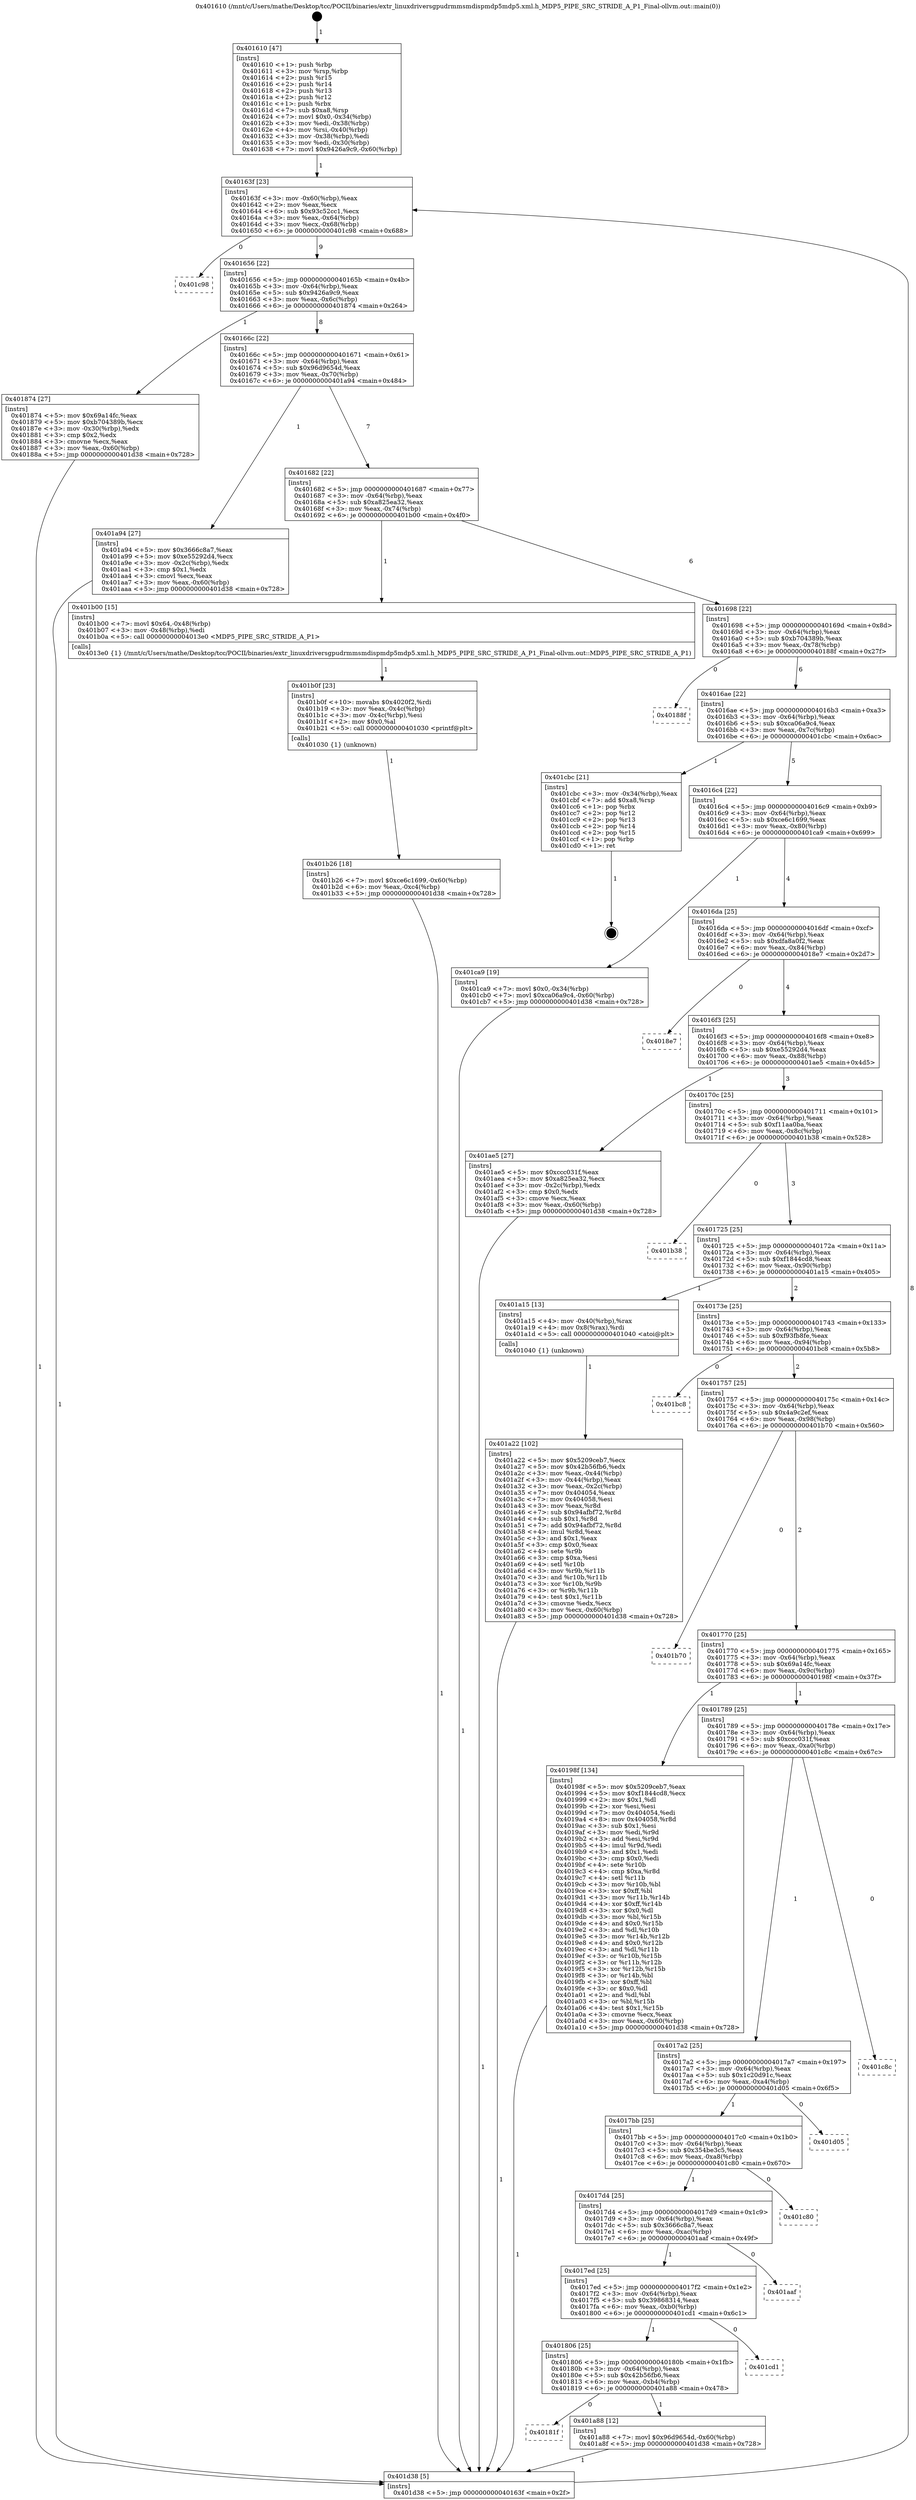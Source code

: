 digraph "0x401610" {
  label = "0x401610 (/mnt/c/Users/mathe/Desktop/tcc/POCII/binaries/extr_linuxdriversgpudrmmsmdispmdp5mdp5.xml.h_MDP5_PIPE_SRC_STRIDE_A_P1_Final-ollvm.out::main(0))"
  labelloc = "t"
  node[shape=record]

  Entry [label="",width=0.3,height=0.3,shape=circle,fillcolor=black,style=filled]
  "0x40163f" [label="{
     0x40163f [23]\l
     | [instrs]\l
     &nbsp;&nbsp;0x40163f \<+3\>: mov -0x60(%rbp),%eax\l
     &nbsp;&nbsp;0x401642 \<+2\>: mov %eax,%ecx\l
     &nbsp;&nbsp;0x401644 \<+6\>: sub $0x93c52cc1,%ecx\l
     &nbsp;&nbsp;0x40164a \<+3\>: mov %eax,-0x64(%rbp)\l
     &nbsp;&nbsp;0x40164d \<+3\>: mov %ecx,-0x68(%rbp)\l
     &nbsp;&nbsp;0x401650 \<+6\>: je 0000000000401c98 \<main+0x688\>\l
  }"]
  "0x401c98" [label="{
     0x401c98\l
  }", style=dashed]
  "0x401656" [label="{
     0x401656 [22]\l
     | [instrs]\l
     &nbsp;&nbsp;0x401656 \<+5\>: jmp 000000000040165b \<main+0x4b\>\l
     &nbsp;&nbsp;0x40165b \<+3\>: mov -0x64(%rbp),%eax\l
     &nbsp;&nbsp;0x40165e \<+5\>: sub $0x9426a9c9,%eax\l
     &nbsp;&nbsp;0x401663 \<+3\>: mov %eax,-0x6c(%rbp)\l
     &nbsp;&nbsp;0x401666 \<+6\>: je 0000000000401874 \<main+0x264\>\l
  }"]
  Exit [label="",width=0.3,height=0.3,shape=circle,fillcolor=black,style=filled,peripheries=2]
  "0x401874" [label="{
     0x401874 [27]\l
     | [instrs]\l
     &nbsp;&nbsp;0x401874 \<+5\>: mov $0x69a14fc,%eax\l
     &nbsp;&nbsp;0x401879 \<+5\>: mov $0xb704389b,%ecx\l
     &nbsp;&nbsp;0x40187e \<+3\>: mov -0x30(%rbp),%edx\l
     &nbsp;&nbsp;0x401881 \<+3\>: cmp $0x2,%edx\l
     &nbsp;&nbsp;0x401884 \<+3\>: cmovne %ecx,%eax\l
     &nbsp;&nbsp;0x401887 \<+3\>: mov %eax,-0x60(%rbp)\l
     &nbsp;&nbsp;0x40188a \<+5\>: jmp 0000000000401d38 \<main+0x728\>\l
  }"]
  "0x40166c" [label="{
     0x40166c [22]\l
     | [instrs]\l
     &nbsp;&nbsp;0x40166c \<+5\>: jmp 0000000000401671 \<main+0x61\>\l
     &nbsp;&nbsp;0x401671 \<+3\>: mov -0x64(%rbp),%eax\l
     &nbsp;&nbsp;0x401674 \<+5\>: sub $0x96d9654d,%eax\l
     &nbsp;&nbsp;0x401679 \<+3\>: mov %eax,-0x70(%rbp)\l
     &nbsp;&nbsp;0x40167c \<+6\>: je 0000000000401a94 \<main+0x484\>\l
  }"]
  "0x401d38" [label="{
     0x401d38 [5]\l
     | [instrs]\l
     &nbsp;&nbsp;0x401d38 \<+5\>: jmp 000000000040163f \<main+0x2f\>\l
  }"]
  "0x401610" [label="{
     0x401610 [47]\l
     | [instrs]\l
     &nbsp;&nbsp;0x401610 \<+1\>: push %rbp\l
     &nbsp;&nbsp;0x401611 \<+3\>: mov %rsp,%rbp\l
     &nbsp;&nbsp;0x401614 \<+2\>: push %r15\l
     &nbsp;&nbsp;0x401616 \<+2\>: push %r14\l
     &nbsp;&nbsp;0x401618 \<+2\>: push %r13\l
     &nbsp;&nbsp;0x40161a \<+2\>: push %r12\l
     &nbsp;&nbsp;0x40161c \<+1\>: push %rbx\l
     &nbsp;&nbsp;0x40161d \<+7\>: sub $0xa8,%rsp\l
     &nbsp;&nbsp;0x401624 \<+7\>: movl $0x0,-0x34(%rbp)\l
     &nbsp;&nbsp;0x40162b \<+3\>: mov %edi,-0x38(%rbp)\l
     &nbsp;&nbsp;0x40162e \<+4\>: mov %rsi,-0x40(%rbp)\l
     &nbsp;&nbsp;0x401632 \<+3\>: mov -0x38(%rbp),%edi\l
     &nbsp;&nbsp;0x401635 \<+3\>: mov %edi,-0x30(%rbp)\l
     &nbsp;&nbsp;0x401638 \<+7\>: movl $0x9426a9c9,-0x60(%rbp)\l
  }"]
  "0x401b26" [label="{
     0x401b26 [18]\l
     | [instrs]\l
     &nbsp;&nbsp;0x401b26 \<+7\>: movl $0xce6c1699,-0x60(%rbp)\l
     &nbsp;&nbsp;0x401b2d \<+6\>: mov %eax,-0xc4(%rbp)\l
     &nbsp;&nbsp;0x401b33 \<+5\>: jmp 0000000000401d38 \<main+0x728\>\l
  }"]
  "0x401a94" [label="{
     0x401a94 [27]\l
     | [instrs]\l
     &nbsp;&nbsp;0x401a94 \<+5\>: mov $0x3666c8a7,%eax\l
     &nbsp;&nbsp;0x401a99 \<+5\>: mov $0xe55292d4,%ecx\l
     &nbsp;&nbsp;0x401a9e \<+3\>: mov -0x2c(%rbp),%edx\l
     &nbsp;&nbsp;0x401aa1 \<+3\>: cmp $0x1,%edx\l
     &nbsp;&nbsp;0x401aa4 \<+3\>: cmovl %ecx,%eax\l
     &nbsp;&nbsp;0x401aa7 \<+3\>: mov %eax,-0x60(%rbp)\l
     &nbsp;&nbsp;0x401aaa \<+5\>: jmp 0000000000401d38 \<main+0x728\>\l
  }"]
  "0x401682" [label="{
     0x401682 [22]\l
     | [instrs]\l
     &nbsp;&nbsp;0x401682 \<+5\>: jmp 0000000000401687 \<main+0x77\>\l
     &nbsp;&nbsp;0x401687 \<+3\>: mov -0x64(%rbp),%eax\l
     &nbsp;&nbsp;0x40168a \<+5\>: sub $0xa825ea32,%eax\l
     &nbsp;&nbsp;0x40168f \<+3\>: mov %eax,-0x74(%rbp)\l
     &nbsp;&nbsp;0x401692 \<+6\>: je 0000000000401b00 \<main+0x4f0\>\l
  }"]
  "0x401b0f" [label="{
     0x401b0f [23]\l
     | [instrs]\l
     &nbsp;&nbsp;0x401b0f \<+10\>: movabs $0x4020f2,%rdi\l
     &nbsp;&nbsp;0x401b19 \<+3\>: mov %eax,-0x4c(%rbp)\l
     &nbsp;&nbsp;0x401b1c \<+3\>: mov -0x4c(%rbp),%esi\l
     &nbsp;&nbsp;0x401b1f \<+2\>: mov $0x0,%al\l
     &nbsp;&nbsp;0x401b21 \<+5\>: call 0000000000401030 \<printf@plt\>\l
     | [calls]\l
     &nbsp;&nbsp;0x401030 \{1\} (unknown)\l
  }"]
  "0x401b00" [label="{
     0x401b00 [15]\l
     | [instrs]\l
     &nbsp;&nbsp;0x401b00 \<+7\>: movl $0x64,-0x48(%rbp)\l
     &nbsp;&nbsp;0x401b07 \<+3\>: mov -0x48(%rbp),%edi\l
     &nbsp;&nbsp;0x401b0a \<+5\>: call 00000000004013e0 \<MDP5_PIPE_SRC_STRIDE_A_P1\>\l
     | [calls]\l
     &nbsp;&nbsp;0x4013e0 \{1\} (/mnt/c/Users/mathe/Desktop/tcc/POCII/binaries/extr_linuxdriversgpudrmmsmdispmdp5mdp5.xml.h_MDP5_PIPE_SRC_STRIDE_A_P1_Final-ollvm.out::MDP5_PIPE_SRC_STRIDE_A_P1)\l
  }"]
  "0x401698" [label="{
     0x401698 [22]\l
     | [instrs]\l
     &nbsp;&nbsp;0x401698 \<+5\>: jmp 000000000040169d \<main+0x8d\>\l
     &nbsp;&nbsp;0x40169d \<+3\>: mov -0x64(%rbp),%eax\l
     &nbsp;&nbsp;0x4016a0 \<+5\>: sub $0xb704389b,%eax\l
     &nbsp;&nbsp;0x4016a5 \<+3\>: mov %eax,-0x78(%rbp)\l
     &nbsp;&nbsp;0x4016a8 \<+6\>: je 000000000040188f \<main+0x27f\>\l
  }"]
  "0x40181f" [label="{
     0x40181f\l
  }", style=dashed]
  "0x40188f" [label="{
     0x40188f\l
  }", style=dashed]
  "0x4016ae" [label="{
     0x4016ae [22]\l
     | [instrs]\l
     &nbsp;&nbsp;0x4016ae \<+5\>: jmp 00000000004016b3 \<main+0xa3\>\l
     &nbsp;&nbsp;0x4016b3 \<+3\>: mov -0x64(%rbp),%eax\l
     &nbsp;&nbsp;0x4016b6 \<+5\>: sub $0xca06a9c4,%eax\l
     &nbsp;&nbsp;0x4016bb \<+3\>: mov %eax,-0x7c(%rbp)\l
     &nbsp;&nbsp;0x4016be \<+6\>: je 0000000000401cbc \<main+0x6ac\>\l
  }"]
  "0x401a88" [label="{
     0x401a88 [12]\l
     | [instrs]\l
     &nbsp;&nbsp;0x401a88 \<+7\>: movl $0x96d9654d,-0x60(%rbp)\l
     &nbsp;&nbsp;0x401a8f \<+5\>: jmp 0000000000401d38 \<main+0x728\>\l
  }"]
  "0x401cbc" [label="{
     0x401cbc [21]\l
     | [instrs]\l
     &nbsp;&nbsp;0x401cbc \<+3\>: mov -0x34(%rbp),%eax\l
     &nbsp;&nbsp;0x401cbf \<+7\>: add $0xa8,%rsp\l
     &nbsp;&nbsp;0x401cc6 \<+1\>: pop %rbx\l
     &nbsp;&nbsp;0x401cc7 \<+2\>: pop %r12\l
     &nbsp;&nbsp;0x401cc9 \<+2\>: pop %r13\l
     &nbsp;&nbsp;0x401ccb \<+2\>: pop %r14\l
     &nbsp;&nbsp;0x401ccd \<+2\>: pop %r15\l
     &nbsp;&nbsp;0x401ccf \<+1\>: pop %rbp\l
     &nbsp;&nbsp;0x401cd0 \<+1\>: ret\l
  }"]
  "0x4016c4" [label="{
     0x4016c4 [22]\l
     | [instrs]\l
     &nbsp;&nbsp;0x4016c4 \<+5\>: jmp 00000000004016c9 \<main+0xb9\>\l
     &nbsp;&nbsp;0x4016c9 \<+3\>: mov -0x64(%rbp),%eax\l
     &nbsp;&nbsp;0x4016cc \<+5\>: sub $0xce6c1699,%eax\l
     &nbsp;&nbsp;0x4016d1 \<+3\>: mov %eax,-0x80(%rbp)\l
     &nbsp;&nbsp;0x4016d4 \<+6\>: je 0000000000401ca9 \<main+0x699\>\l
  }"]
  "0x401806" [label="{
     0x401806 [25]\l
     | [instrs]\l
     &nbsp;&nbsp;0x401806 \<+5\>: jmp 000000000040180b \<main+0x1fb\>\l
     &nbsp;&nbsp;0x40180b \<+3\>: mov -0x64(%rbp),%eax\l
     &nbsp;&nbsp;0x40180e \<+5\>: sub $0x42b56fb6,%eax\l
     &nbsp;&nbsp;0x401813 \<+6\>: mov %eax,-0xb4(%rbp)\l
     &nbsp;&nbsp;0x401819 \<+6\>: je 0000000000401a88 \<main+0x478\>\l
  }"]
  "0x401ca9" [label="{
     0x401ca9 [19]\l
     | [instrs]\l
     &nbsp;&nbsp;0x401ca9 \<+7\>: movl $0x0,-0x34(%rbp)\l
     &nbsp;&nbsp;0x401cb0 \<+7\>: movl $0xca06a9c4,-0x60(%rbp)\l
     &nbsp;&nbsp;0x401cb7 \<+5\>: jmp 0000000000401d38 \<main+0x728\>\l
  }"]
  "0x4016da" [label="{
     0x4016da [25]\l
     | [instrs]\l
     &nbsp;&nbsp;0x4016da \<+5\>: jmp 00000000004016df \<main+0xcf\>\l
     &nbsp;&nbsp;0x4016df \<+3\>: mov -0x64(%rbp),%eax\l
     &nbsp;&nbsp;0x4016e2 \<+5\>: sub $0xdfa8a0f2,%eax\l
     &nbsp;&nbsp;0x4016e7 \<+6\>: mov %eax,-0x84(%rbp)\l
     &nbsp;&nbsp;0x4016ed \<+6\>: je 00000000004018e7 \<main+0x2d7\>\l
  }"]
  "0x401cd1" [label="{
     0x401cd1\l
  }", style=dashed]
  "0x4018e7" [label="{
     0x4018e7\l
  }", style=dashed]
  "0x4016f3" [label="{
     0x4016f3 [25]\l
     | [instrs]\l
     &nbsp;&nbsp;0x4016f3 \<+5\>: jmp 00000000004016f8 \<main+0xe8\>\l
     &nbsp;&nbsp;0x4016f8 \<+3\>: mov -0x64(%rbp),%eax\l
     &nbsp;&nbsp;0x4016fb \<+5\>: sub $0xe55292d4,%eax\l
     &nbsp;&nbsp;0x401700 \<+6\>: mov %eax,-0x88(%rbp)\l
     &nbsp;&nbsp;0x401706 \<+6\>: je 0000000000401ae5 \<main+0x4d5\>\l
  }"]
  "0x4017ed" [label="{
     0x4017ed [25]\l
     | [instrs]\l
     &nbsp;&nbsp;0x4017ed \<+5\>: jmp 00000000004017f2 \<main+0x1e2\>\l
     &nbsp;&nbsp;0x4017f2 \<+3\>: mov -0x64(%rbp),%eax\l
     &nbsp;&nbsp;0x4017f5 \<+5\>: sub $0x39868314,%eax\l
     &nbsp;&nbsp;0x4017fa \<+6\>: mov %eax,-0xb0(%rbp)\l
     &nbsp;&nbsp;0x401800 \<+6\>: je 0000000000401cd1 \<main+0x6c1\>\l
  }"]
  "0x401ae5" [label="{
     0x401ae5 [27]\l
     | [instrs]\l
     &nbsp;&nbsp;0x401ae5 \<+5\>: mov $0xccc031f,%eax\l
     &nbsp;&nbsp;0x401aea \<+5\>: mov $0xa825ea32,%ecx\l
     &nbsp;&nbsp;0x401aef \<+3\>: mov -0x2c(%rbp),%edx\l
     &nbsp;&nbsp;0x401af2 \<+3\>: cmp $0x0,%edx\l
     &nbsp;&nbsp;0x401af5 \<+3\>: cmove %ecx,%eax\l
     &nbsp;&nbsp;0x401af8 \<+3\>: mov %eax,-0x60(%rbp)\l
     &nbsp;&nbsp;0x401afb \<+5\>: jmp 0000000000401d38 \<main+0x728\>\l
  }"]
  "0x40170c" [label="{
     0x40170c [25]\l
     | [instrs]\l
     &nbsp;&nbsp;0x40170c \<+5\>: jmp 0000000000401711 \<main+0x101\>\l
     &nbsp;&nbsp;0x401711 \<+3\>: mov -0x64(%rbp),%eax\l
     &nbsp;&nbsp;0x401714 \<+5\>: sub $0xf11aa0ba,%eax\l
     &nbsp;&nbsp;0x401719 \<+6\>: mov %eax,-0x8c(%rbp)\l
     &nbsp;&nbsp;0x40171f \<+6\>: je 0000000000401b38 \<main+0x528\>\l
  }"]
  "0x401aaf" [label="{
     0x401aaf\l
  }", style=dashed]
  "0x401b38" [label="{
     0x401b38\l
  }", style=dashed]
  "0x401725" [label="{
     0x401725 [25]\l
     | [instrs]\l
     &nbsp;&nbsp;0x401725 \<+5\>: jmp 000000000040172a \<main+0x11a\>\l
     &nbsp;&nbsp;0x40172a \<+3\>: mov -0x64(%rbp),%eax\l
     &nbsp;&nbsp;0x40172d \<+5\>: sub $0xf1844cd8,%eax\l
     &nbsp;&nbsp;0x401732 \<+6\>: mov %eax,-0x90(%rbp)\l
     &nbsp;&nbsp;0x401738 \<+6\>: je 0000000000401a15 \<main+0x405\>\l
  }"]
  "0x4017d4" [label="{
     0x4017d4 [25]\l
     | [instrs]\l
     &nbsp;&nbsp;0x4017d4 \<+5\>: jmp 00000000004017d9 \<main+0x1c9\>\l
     &nbsp;&nbsp;0x4017d9 \<+3\>: mov -0x64(%rbp),%eax\l
     &nbsp;&nbsp;0x4017dc \<+5\>: sub $0x3666c8a7,%eax\l
     &nbsp;&nbsp;0x4017e1 \<+6\>: mov %eax,-0xac(%rbp)\l
     &nbsp;&nbsp;0x4017e7 \<+6\>: je 0000000000401aaf \<main+0x49f\>\l
  }"]
  "0x401a15" [label="{
     0x401a15 [13]\l
     | [instrs]\l
     &nbsp;&nbsp;0x401a15 \<+4\>: mov -0x40(%rbp),%rax\l
     &nbsp;&nbsp;0x401a19 \<+4\>: mov 0x8(%rax),%rdi\l
     &nbsp;&nbsp;0x401a1d \<+5\>: call 0000000000401040 \<atoi@plt\>\l
     | [calls]\l
     &nbsp;&nbsp;0x401040 \{1\} (unknown)\l
  }"]
  "0x40173e" [label="{
     0x40173e [25]\l
     | [instrs]\l
     &nbsp;&nbsp;0x40173e \<+5\>: jmp 0000000000401743 \<main+0x133\>\l
     &nbsp;&nbsp;0x401743 \<+3\>: mov -0x64(%rbp),%eax\l
     &nbsp;&nbsp;0x401746 \<+5\>: sub $0xf93fb8fe,%eax\l
     &nbsp;&nbsp;0x40174b \<+6\>: mov %eax,-0x94(%rbp)\l
     &nbsp;&nbsp;0x401751 \<+6\>: je 0000000000401bc8 \<main+0x5b8\>\l
  }"]
  "0x401c80" [label="{
     0x401c80\l
  }", style=dashed]
  "0x401bc8" [label="{
     0x401bc8\l
  }", style=dashed]
  "0x401757" [label="{
     0x401757 [25]\l
     | [instrs]\l
     &nbsp;&nbsp;0x401757 \<+5\>: jmp 000000000040175c \<main+0x14c\>\l
     &nbsp;&nbsp;0x40175c \<+3\>: mov -0x64(%rbp),%eax\l
     &nbsp;&nbsp;0x40175f \<+5\>: sub $0x4a9c2ef,%eax\l
     &nbsp;&nbsp;0x401764 \<+6\>: mov %eax,-0x98(%rbp)\l
     &nbsp;&nbsp;0x40176a \<+6\>: je 0000000000401b70 \<main+0x560\>\l
  }"]
  "0x4017bb" [label="{
     0x4017bb [25]\l
     | [instrs]\l
     &nbsp;&nbsp;0x4017bb \<+5\>: jmp 00000000004017c0 \<main+0x1b0\>\l
     &nbsp;&nbsp;0x4017c0 \<+3\>: mov -0x64(%rbp),%eax\l
     &nbsp;&nbsp;0x4017c3 \<+5\>: sub $0x354be3c5,%eax\l
     &nbsp;&nbsp;0x4017c8 \<+6\>: mov %eax,-0xa8(%rbp)\l
     &nbsp;&nbsp;0x4017ce \<+6\>: je 0000000000401c80 \<main+0x670\>\l
  }"]
  "0x401b70" [label="{
     0x401b70\l
  }", style=dashed]
  "0x401770" [label="{
     0x401770 [25]\l
     | [instrs]\l
     &nbsp;&nbsp;0x401770 \<+5\>: jmp 0000000000401775 \<main+0x165\>\l
     &nbsp;&nbsp;0x401775 \<+3\>: mov -0x64(%rbp),%eax\l
     &nbsp;&nbsp;0x401778 \<+5\>: sub $0x69a14fc,%eax\l
     &nbsp;&nbsp;0x40177d \<+6\>: mov %eax,-0x9c(%rbp)\l
     &nbsp;&nbsp;0x401783 \<+6\>: je 000000000040198f \<main+0x37f\>\l
  }"]
  "0x401d05" [label="{
     0x401d05\l
  }", style=dashed]
  "0x40198f" [label="{
     0x40198f [134]\l
     | [instrs]\l
     &nbsp;&nbsp;0x40198f \<+5\>: mov $0x5209ceb7,%eax\l
     &nbsp;&nbsp;0x401994 \<+5\>: mov $0xf1844cd8,%ecx\l
     &nbsp;&nbsp;0x401999 \<+2\>: mov $0x1,%dl\l
     &nbsp;&nbsp;0x40199b \<+2\>: xor %esi,%esi\l
     &nbsp;&nbsp;0x40199d \<+7\>: mov 0x404054,%edi\l
     &nbsp;&nbsp;0x4019a4 \<+8\>: mov 0x404058,%r8d\l
     &nbsp;&nbsp;0x4019ac \<+3\>: sub $0x1,%esi\l
     &nbsp;&nbsp;0x4019af \<+3\>: mov %edi,%r9d\l
     &nbsp;&nbsp;0x4019b2 \<+3\>: add %esi,%r9d\l
     &nbsp;&nbsp;0x4019b5 \<+4\>: imul %r9d,%edi\l
     &nbsp;&nbsp;0x4019b9 \<+3\>: and $0x1,%edi\l
     &nbsp;&nbsp;0x4019bc \<+3\>: cmp $0x0,%edi\l
     &nbsp;&nbsp;0x4019bf \<+4\>: sete %r10b\l
     &nbsp;&nbsp;0x4019c3 \<+4\>: cmp $0xa,%r8d\l
     &nbsp;&nbsp;0x4019c7 \<+4\>: setl %r11b\l
     &nbsp;&nbsp;0x4019cb \<+3\>: mov %r10b,%bl\l
     &nbsp;&nbsp;0x4019ce \<+3\>: xor $0xff,%bl\l
     &nbsp;&nbsp;0x4019d1 \<+3\>: mov %r11b,%r14b\l
     &nbsp;&nbsp;0x4019d4 \<+4\>: xor $0xff,%r14b\l
     &nbsp;&nbsp;0x4019d8 \<+3\>: xor $0x0,%dl\l
     &nbsp;&nbsp;0x4019db \<+3\>: mov %bl,%r15b\l
     &nbsp;&nbsp;0x4019de \<+4\>: and $0x0,%r15b\l
     &nbsp;&nbsp;0x4019e2 \<+3\>: and %dl,%r10b\l
     &nbsp;&nbsp;0x4019e5 \<+3\>: mov %r14b,%r12b\l
     &nbsp;&nbsp;0x4019e8 \<+4\>: and $0x0,%r12b\l
     &nbsp;&nbsp;0x4019ec \<+3\>: and %dl,%r11b\l
     &nbsp;&nbsp;0x4019ef \<+3\>: or %r10b,%r15b\l
     &nbsp;&nbsp;0x4019f2 \<+3\>: or %r11b,%r12b\l
     &nbsp;&nbsp;0x4019f5 \<+3\>: xor %r12b,%r15b\l
     &nbsp;&nbsp;0x4019f8 \<+3\>: or %r14b,%bl\l
     &nbsp;&nbsp;0x4019fb \<+3\>: xor $0xff,%bl\l
     &nbsp;&nbsp;0x4019fe \<+3\>: or $0x0,%dl\l
     &nbsp;&nbsp;0x401a01 \<+2\>: and %dl,%bl\l
     &nbsp;&nbsp;0x401a03 \<+3\>: or %bl,%r15b\l
     &nbsp;&nbsp;0x401a06 \<+4\>: test $0x1,%r15b\l
     &nbsp;&nbsp;0x401a0a \<+3\>: cmovne %ecx,%eax\l
     &nbsp;&nbsp;0x401a0d \<+3\>: mov %eax,-0x60(%rbp)\l
     &nbsp;&nbsp;0x401a10 \<+5\>: jmp 0000000000401d38 \<main+0x728\>\l
  }"]
  "0x401789" [label="{
     0x401789 [25]\l
     | [instrs]\l
     &nbsp;&nbsp;0x401789 \<+5\>: jmp 000000000040178e \<main+0x17e\>\l
     &nbsp;&nbsp;0x40178e \<+3\>: mov -0x64(%rbp),%eax\l
     &nbsp;&nbsp;0x401791 \<+5\>: sub $0xccc031f,%eax\l
     &nbsp;&nbsp;0x401796 \<+6\>: mov %eax,-0xa0(%rbp)\l
     &nbsp;&nbsp;0x40179c \<+6\>: je 0000000000401c8c \<main+0x67c\>\l
  }"]
  "0x401a22" [label="{
     0x401a22 [102]\l
     | [instrs]\l
     &nbsp;&nbsp;0x401a22 \<+5\>: mov $0x5209ceb7,%ecx\l
     &nbsp;&nbsp;0x401a27 \<+5\>: mov $0x42b56fb6,%edx\l
     &nbsp;&nbsp;0x401a2c \<+3\>: mov %eax,-0x44(%rbp)\l
     &nbsp;&nbsp;0x401a2f \<+3\>: mov -0x44(%rbp),%eax\l
     &nbsp;&nbsp;0x401a32 \<+3\>: mov %eax,-0x2c(%rbp)\l
     &nbsp;&nbsp;0x401a35 \<+7\>: mov 0x404054,%eax\l
     &nbsp;&nbsp;0x401a3c \<+7\>: mov 0x404058,%esi\l
     &nbsp;&nbsp;0x401a43 \<+3\>: mov %eax,%r8d\l
     &nbsp;&nbsp;0x401a46 \<+7\>: sub $0x94afbf72,%r8d\l
     &nbsp;&nbsp;0x401a4d \<+4\>: sub $0x1,%r8d\l
     &nbsp;&nbsp;0x401a51 \<+7\>: add $0x94afbf72,%r8d\l
     &nbsp;&nbsp;0x401a58 \<+4\>: imul %r8d,%eax\l
     &nbsp;&nbsp;0x401a5c \<+3\>: and $0x1,%eax\l
     &nbsp;&nbsp;0x401a5f \<+3\>: cmp $0x0,%eax\l
     &nbsp;&nbsp;0x401a62 \<+4\>: sete %r9b\l
     &nbsp;&nbsp;0x401a66 \<+3\>: cmp $0xa,%esi\l
     &nbsp;&nbsp;0x401a69 \<+4\>: setl %r10b\l
     &nbsp;&nbsp;0x401a6d \<+3\>: mov %r9b,%r11b\l
     &nbsp;&nbsp;0x401a70 \<+3\>: and %r10b,%r11b\l
     &nbsp;&nbsp;0x401a73 \<+3\>: xor %r10b,%r9b\l
     &nbsp;&nbsp;0x401a76 \<+3\>: or %r9b,%r11b\l
     &nbsp;&nbsp;0x401a79 \<+4\>: test $0x1,%r11b\l
     &nbsp;&nbsp;0x401a7d \<+3\>: cmovne %edx,%ecx\l
     &nbsp;&nbsp;0x401a80 \<+3\>: mov %ecx,-0x60(%rbp)\l
     &nbsp;&nbsp;0x401a83 \<+5\>: jmp 0000000000401d38 \<main+0x728\>\l
  }"]
  "0x4017a2" [label="{
     0x4017a2 [25]\l
     | [instrs]\l
     &nbsp;&nbsp;0x4017a2 \<+5\>: jmp 00000000004017a7 \<main+0x197\>\l
     &nbsp;&nbsp;0x4017a7 \<+3\>: mov -0x64(%rbp),%eax\l
     &nbsp;&nbsp;0x4017aa \<+5\>: sub $0x1c20d91c,%eax\l
     &nbsp;&nbsp;0x4017af \<+6\>: mov %eax,-0xa4(%rbp)\l
     &nbsp;&nbsp;0x4017b5 \<+6\>: je 0000000000401d05 \<main+0x6f5\>\l
  }"]
  "0x401c8c" [label="{
     0x401c8c\l
  }", style=dashed]
  Entry -> "0x401610" [label=" 1"]
  "0x40163f" -> "0x401c98" [label=" 0"]
  "0x40163f" -> "0x401656" [label=" 9"]
  "0x401cbc" -> Exit [label=" 1"]
  "0x401656" -> "0x401874" [label=" 1"]
  "0x401656" -> "0x40166c" [label=" 8"]
  "0x401874" -> "0x401d38" [label=" 1"]
  "0x401610" -> "0x40163f" [label=" 1"]
  "0x401d38" -> "0x40163f" [label=" 8"]
  "0x401ca9" -> "0x401d38" [label=" 1"]
  "0x40166c" -> "0x401a94" [label=" 1"]
  "0x40166c" -> "0x401682" [label=" 7"]
  "0x401b26" -> "0x401d38" [label=" 1"]
  "0x401682" -> "0x401b00" [label=" 1"]
  "0x401682" -> "0x401698" [label=" 6"]
  "0x401b0f" -> "0x401b26" [label=" 1"]
  "0x401698" -> "0x40188f" [label=" 0"]
  "0x401698" -> "0x4016ae" [label=" 6"]
  "0x401b00" -> "0x401b0f" [label=" 1"]
  "0x4016ae" -> "0x401cbc" [label=" 1"]
  "0x4016ae" -> "0x4016c4" [label=" 5"]
  "0x401ae5" -> "0x401d38" [label=" 1"]
  "0x4016c4" -> "0x401ca9" [label=" 1"]
  "0x4016c4" -> "0x4016da" [label=" 4"]
  "0x401a88" -> "0x401d38" [label=" 1"]
  "0x4016da" -> "0x4018e7" [label=" 0"]
  "0x4016da" -> "0x4016f3" [label=" 4"]
  "0x401806" -> "0x40181f" [label=" 0"]
  "0x4016f3" -> "0x401ae5" [label=" 1"]
  "0x4016f3" -> "0x40170c" [label=" 3"]
  "0x401a94" -> "0x401d38" [label=" 1"]
  "0x40170c" -> "0x401b38" [label=" 0"]
  "0x40170c" -> "0x401725" [label=" 3"]
  "0x4017ed" -> "0x401806" [label=" 1"]
  "0x401725" -> "0x401a15" [label=" 1"]
  "0x401725" -> "0x40173e" [label=" 2"]
  "0x401806" -> "0x401a88" [label=" 1"]
  "0x40173e" -> "0x401bc8" [label=" 0"]
  "0x40173e" -> "0x401757" [label=" 2"]
  "0x4017d4" -> "0x4017ed" [label=" 1"]
  "0x401757" -> "0x401b70" [label=" 0"]
  "0x401757" -> "0x401770" [label=" 2"]
  "0x4017ed" -> "0x401cd1" [label=" 0"]
  "0x401770" -> "0x40198f" [label=" 1"]
  "0x401770" -> "0x401789" [label=" 1"]
  "0x40198f" -> "0x401d38" [label=" 1"]
  "0x401a15" -> "0x401a22" [label=" 1"]
  "0x401a22" -> "0x401d38" [label=" 1"]
  "0x4017bb" -> "0x4017d4" [label=" 1"]
  "0x401789" -> "0x401c8c" [label=" 0"]
  "0x401789" -> "0x4017a2" [label=" 1"]
  "0x4017bb" -> "0x401c80" [label=" 0"]
  "0x4017a2" -> "0x401d05" [label=" 0"]
  "0x4017a2" -> "0x4017bb" [label=" 1"]
  "0x4017d4" -> "0x401aaf" [label=" 0"]
}
